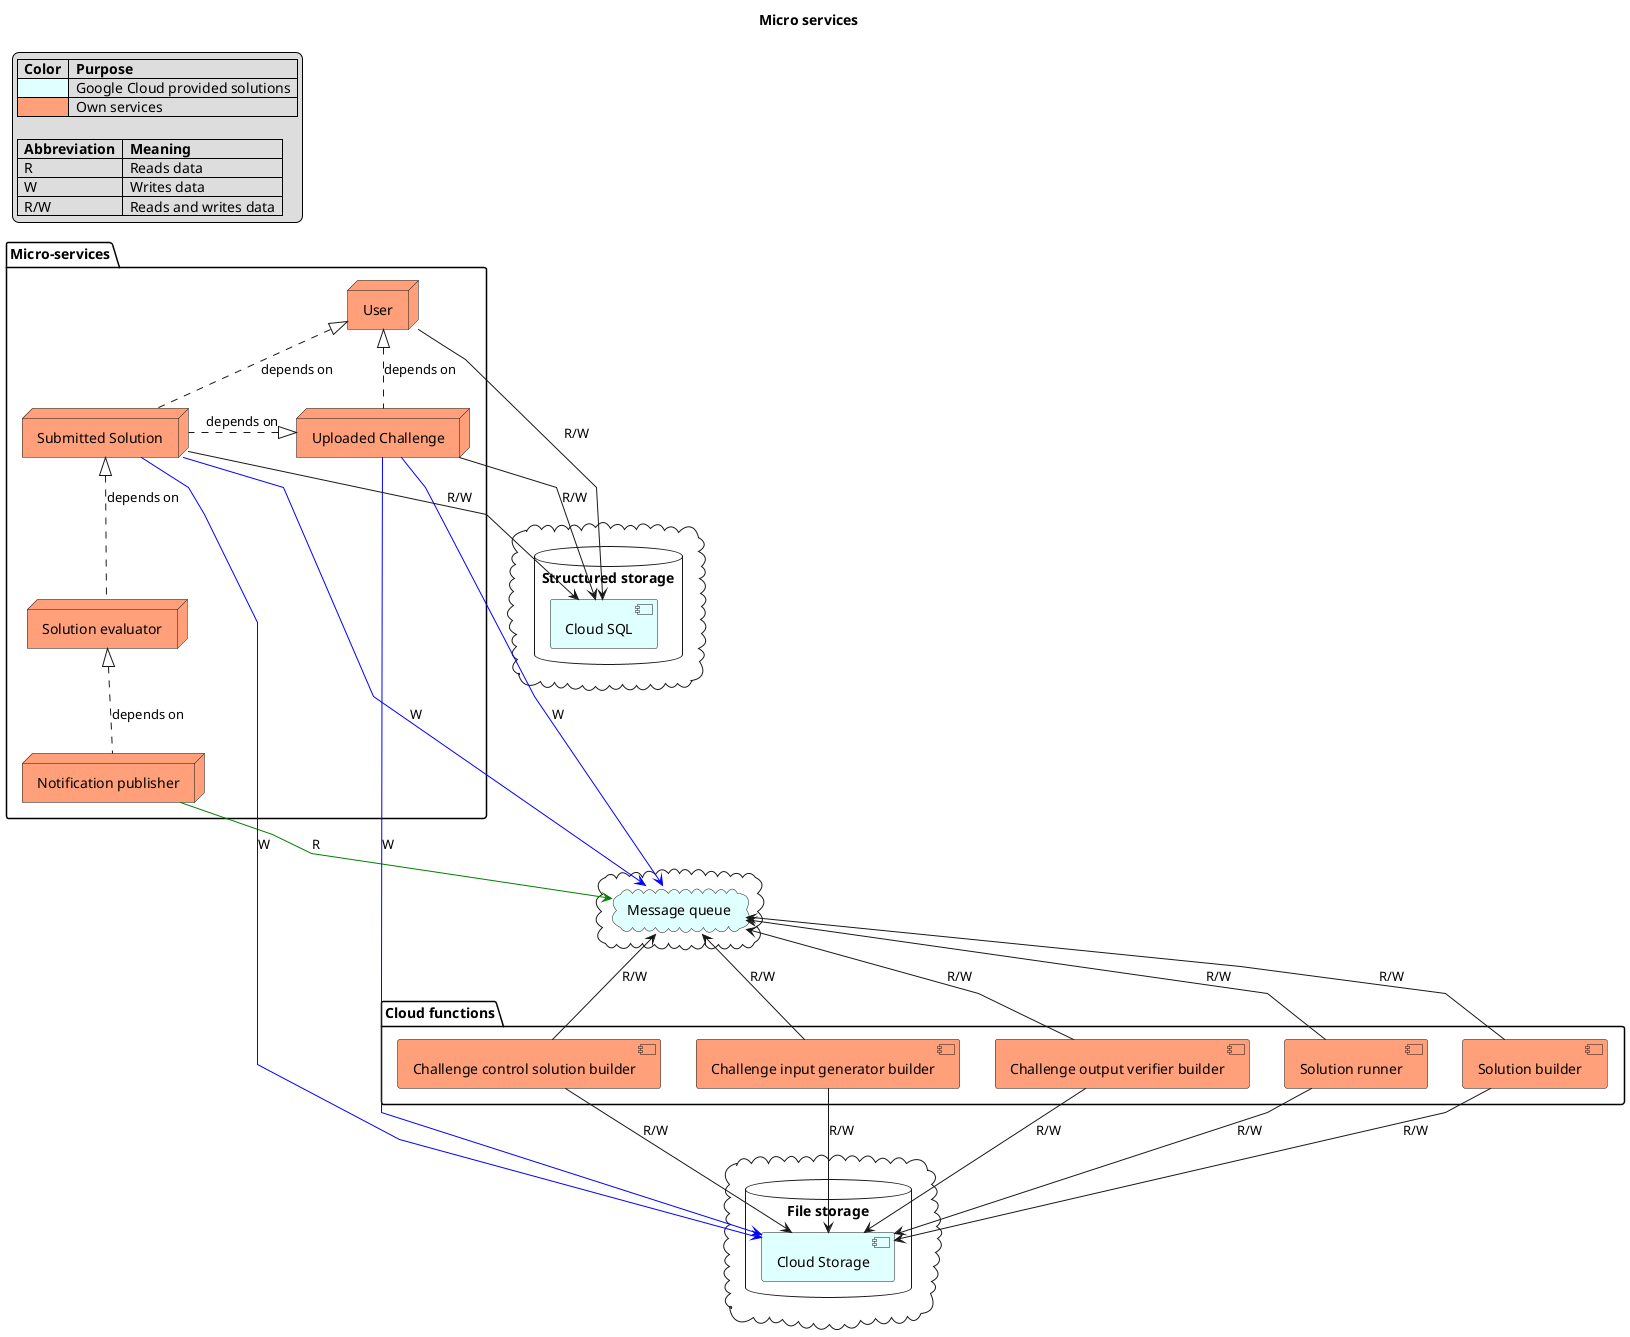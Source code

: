 @startuml Micro Service commponents
title Micro services

skinparam Linetype polyline

folder "Micro-services" {
    node "User" as user #LightSalmon
    node "Submitted Solution" as solution #LightSalmon
    node "Uploaded Challenge" as challenge #LightSalmon
    node "Solution evaluator" as evaluator #LightSalmon
    node "Notification publisher" as notification #LightSalmon
}

cloud {
    database "File storage" {
        [Cloud Storage] as storage #LightCyan
    }
}

cloud {
    database "Structured storage" {
        [Cloud SQL] as db #LightCyan
    }
}

cloud {
    cloud "Message queue" as mq #LightCyan
}

folder "Cloud functions" {
    [Solution builder] as builder #LightSalmon
    [Challenge control solution builder] as controlSolutionBuilder #LightSalmon
    [Challenge input generator builder] as inputGeneratorBuilder #LightSalmon
    [Challenge output verifier builder] as outputVerifierBuilder #LightSalmon
    [Solution runner] as runner #LightSalmon
}

solution .up.|> user : depends on
challenge .up.|> user : depends on
evaluator .up.|> solution : depends on
notification .up.|> evaluator: depends on
solution .left.|> challenge : depends on


builder -left-> mq : R/W
runner -right-> mq : R/W
solution --> mq #Blue : W 
notification --> mq #Green : R
controlSolutionBuilder -up-> mq : R/W
inputGeneratorBuilder -up-> mq : R/W
outputVerifierBuilder -up-> mq : R/W
challenge -down-> mq #Blue : W


builder -down-> storage: R/W
runner -down-> storage : R/W
controlSolutionBuilder -down-> storage: R/W
inputGeneratorBuilder -down-> storage: R/W
outputVerifierBuilder -down-> storage: R/W
challenge -down-> storage #Blue : W
solution -down-> storage #Blue : W


solution -down-> db : R/W
challenge -down-> db: R/W
user -down-> db: R/W


legend top left
|  **Color**  |  **Purpose**  |
|  <#LightCyan>  |  Google Cloud provided solutions  |
|  <#LightSalmon>  |  Own services  |

|  **Abbreviation**  |  **Meaning**  |
|  R  |  Reads data  |
|  W  |  Writes data  |
|  R/W  |  Reads and writes data  |
endlegend

@enduml